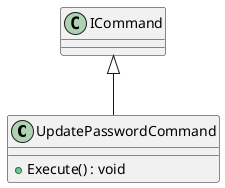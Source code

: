 @startuml
class UpdatePasswordCommand {
    + Execute() : void
}
ICommand <|-- UpdatePasswordCommand
@enduml
